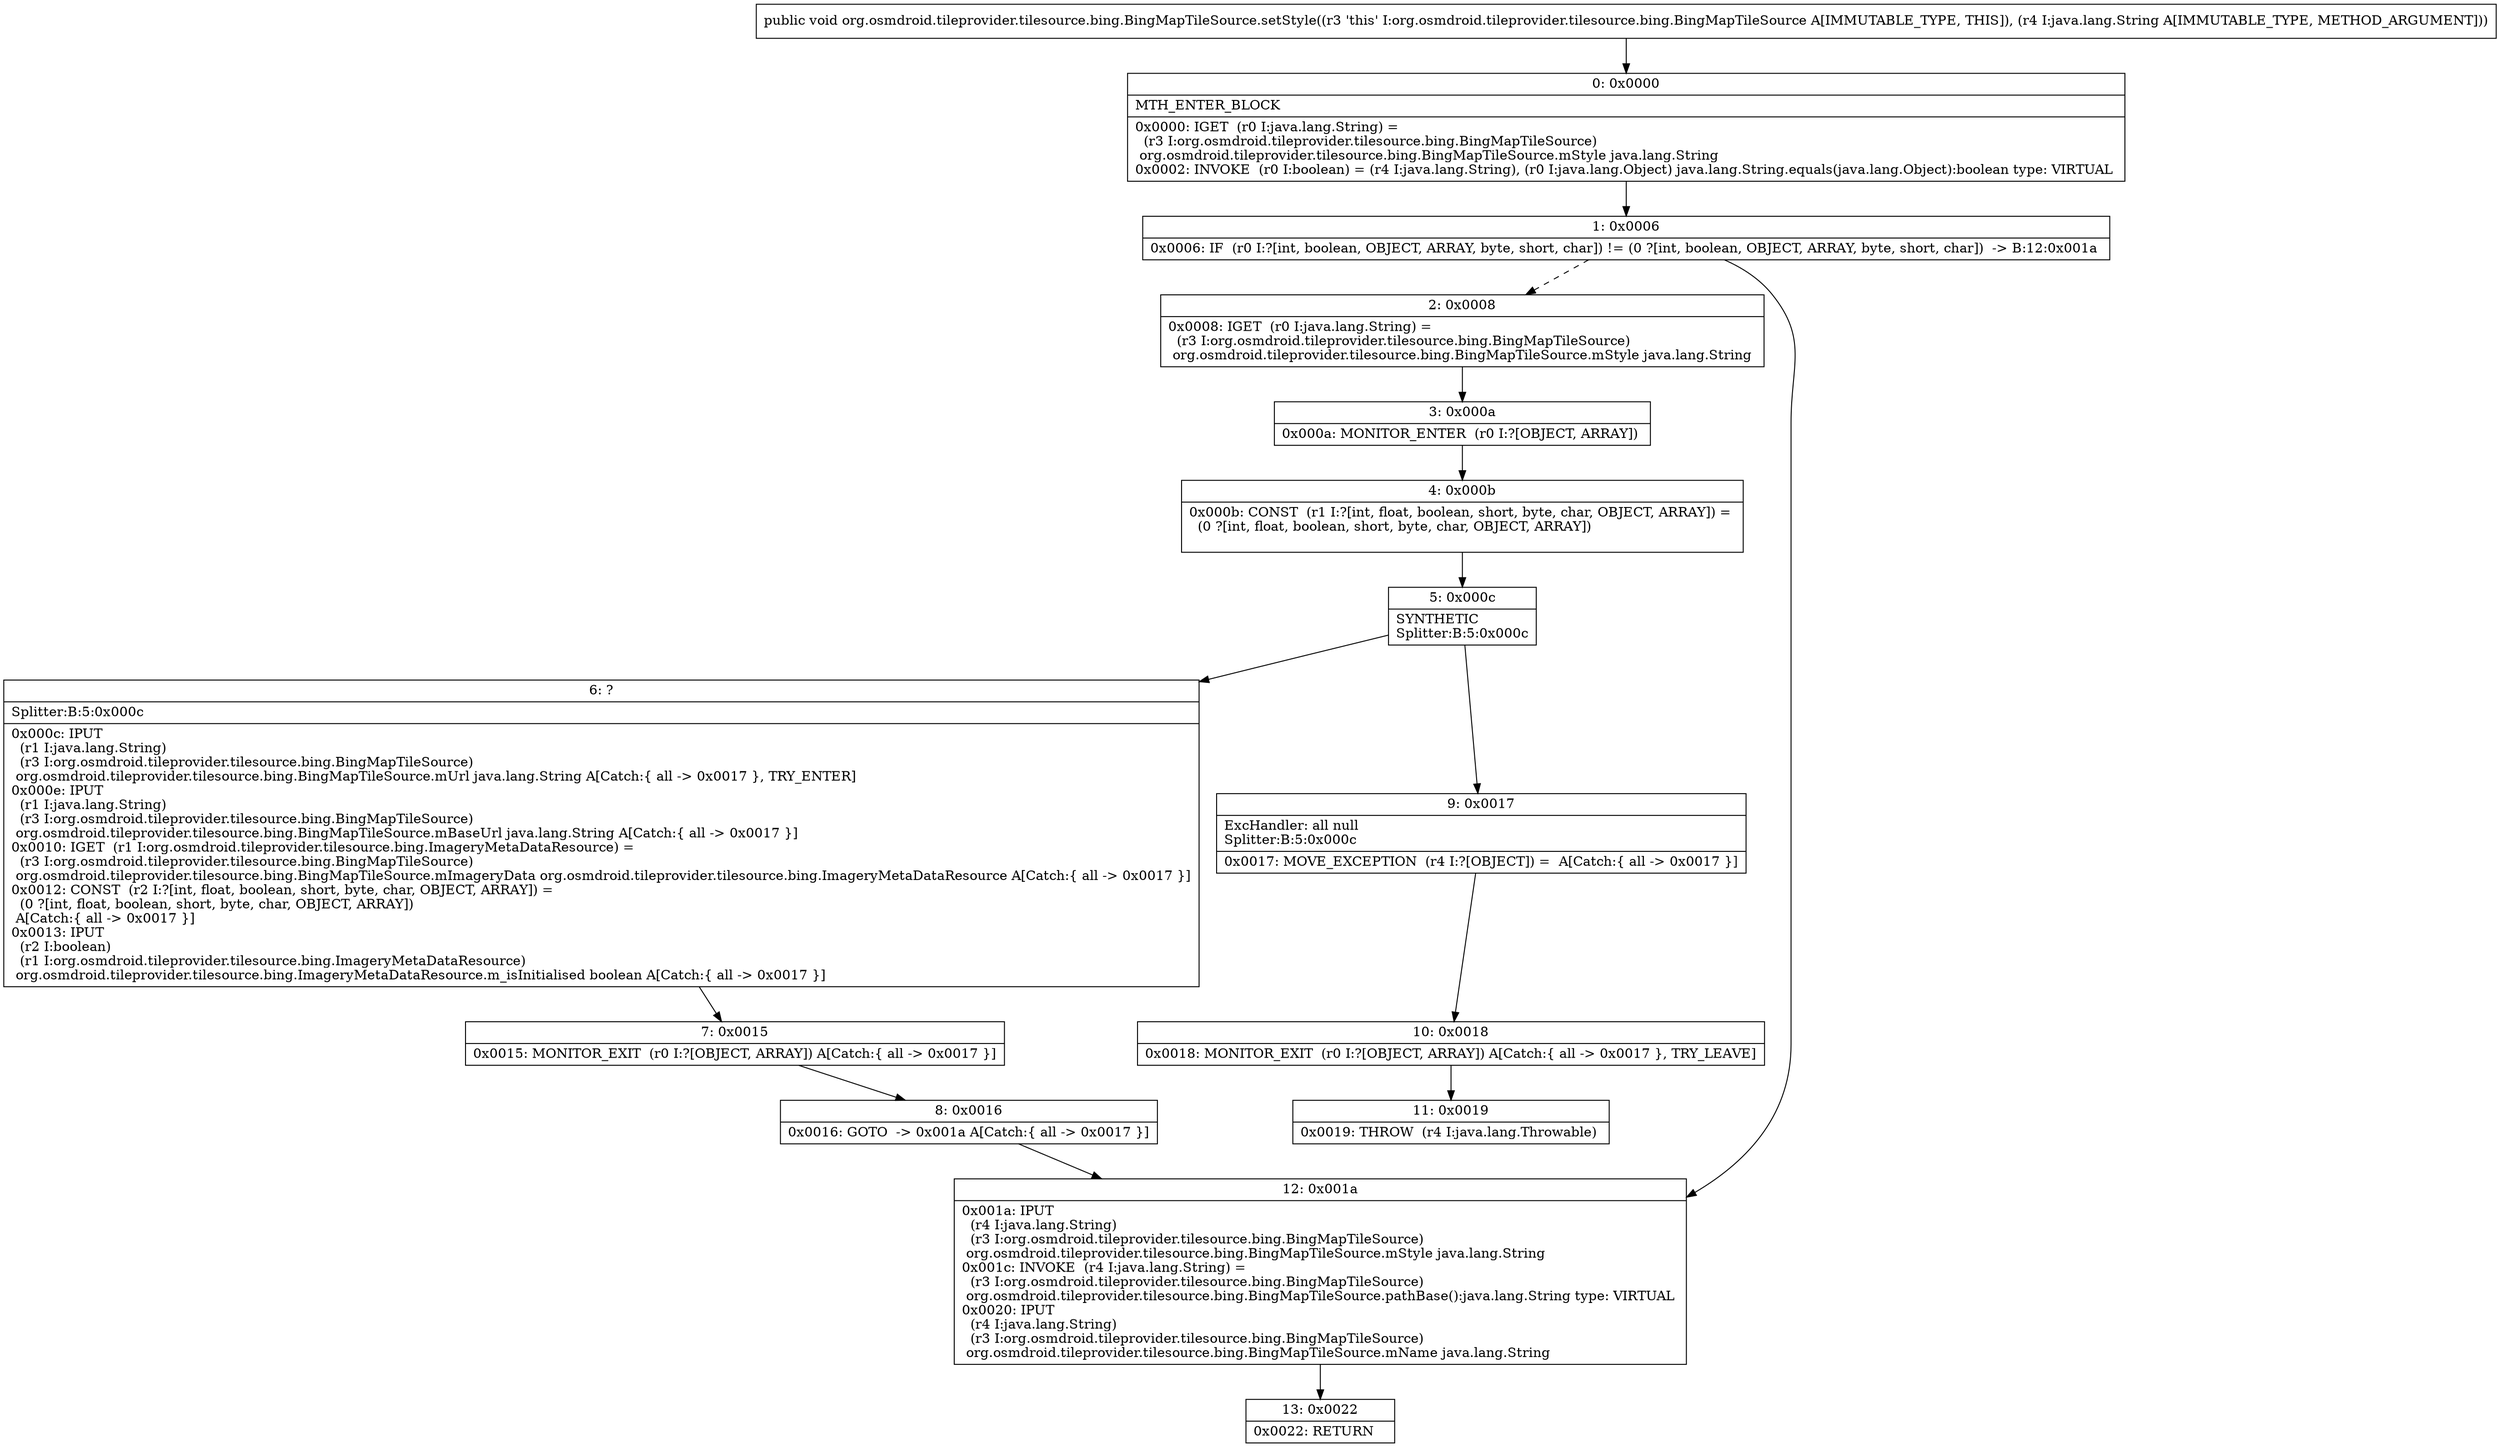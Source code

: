 digraph "CFG fororg.osmdroid.tileprovider.tilesource.bing.BingMapTileSource.setStyle(Ljava\/lang\/String;)V" {
Node_0 [shape=record,label="{0\:\ 0x0000|MTH_ENTER_BLOCK\l|0x0000: IGET  (r0 I:java.lang.String) = \l  (r3 I:org.osmdroid.tileprovider.tilesource.bing.BingMapTileSource)\l org.osmdroid.tileprovider.tilesource.bing.BingMapTileSource.mStyle java.lang.String \l0x0002: INVOKE  (r0 I:boolean) = (r4 I:java.lang.String), (r0 I:java.lang.Object) java.lang.String.equals(java.lang.Object):boolean type: VIRTUAL \l}"];
Node_1 [shape=record,label="{1\:\ 0x0006|0x0006: IF  (r0 I:?[int, boolean, OBJECT, ARRAY, byte, short, char]) != (0 ?[int, boolean, OBJECT, ARRAY, byte, short, char])  \-\> B:12:0x001a \l}"];
Node_2 [shape=record,label="{2\:\ 0x0008|0x0008: IGET  (r0 I:java.lang.String) = \l  (r3 I:org.osmdroid.tileprovider.tilesource.bing.BingMapTileSource)\l org.osmdroid.tileprovider.tilesource.bing.BingMapTileSource.mStyle java.lang.String \l}"];
Node_3 [shape=record,label="{3\:\ 0x000a|0x000a: MONITOR_ENTER  (r0 I:?[OBJECT, ARRAY]) \l}"];
Node_4 [shape=record,label="{4\:\ 0x000b|0x000b: CONST  (r1 I:?[int, float, boolean, short, byte, char, OBJECT, ARRAY]) = \l  (0 ?[int, float, boolean, short, byte, char, OBJECT, ARRAY])\l \l}"];
Node_5 [shape=record,label="{5\:\ 0x000c|SYNTHETIC\lSplitter:B:5:0x000c\l}"];
Node_6 [shape=record,label="{6\:\ ?|Splitter:B:5:0x000c\l|0x000c: IPUT  \l  (r1 I:java.lang.String)\l  (r3 I:org.osmdroid.tileprovider.tilesource.bing.BingMapTileSource)\l org.osmdroid.tileprovider.tilesource.bing.BingMapTileSource.mUrl java.lang.String A[Catch:\{ all \-\> 0x0017 \}, TRY_ENTER]\l0x000e: IPUT  \l  (r1 I:java.lang.String)\l  (r3 I:org.osmdroid.tileprovider.tilesource.bing.BingMapTileSource)\l org.osmdroid.tileprovider.tilesource.bing.BingMapTileSource.mBaseUrl java.lang.String A[Catch:\{ all \-\> 0x0017 \}]\l0x0010: IGET  (r1 I:org.osmdroid.tileprovider.tilesource.bing.ImageryMetaDataResource) = \l  (r3 I:org.osmdroid.tileprovider.tilesource.bing.BingMapTileSource)\l org.osmdroid.tileprovider.tilesource.bing.BingMapTileSource.mImageryData org.osmdroid.tileprovider.tilesource.bing.ImageryMetaDataResource A[Catch:\{ all \-\> 0x0017 \}]\l0x0012: CONST  (r2 I:?[int, float, boolean, short, byte, char, OBJECT, ARRAY]) = \l  (0 ?[int, float, boolean, short, byte, char, OBJECT, ARRAY])\l A[Catch:\{ all \-\> 0x0017 \}]\l0x0013: IPUT  \l  (r2 I:boolean)\l  (r1 I:org.osmdroid.tileprovider.tilesource.bing.ImageryMetaDataResource)\l org.osmdroid.tileprovider.tilesource.bing.ImageryMetaDataResource.m_isInitialised boolean A[Catch:\{ all \-\> 0x0017 \}]\l}"];
Node_7 [shape=record,label="{7\:\ 0x0015|0x0015: MONITOR_EXIT  (r0 I:?[OBJECT, ARRAY]) A[Catch:\{ all \-\> 0x0017 \}]\l}"];
Node_8 [shape=record,label="{8\:\ 0x0016|0x0016: GOTO  \-\> 0x001a A[Catch:\{ all \-\> 0x0017 \}]\l}"];
Node_9 [shape=record,label="{9\:\ 0x0017|ExcHandler: all null\lSplitter:B:5:0x000c\l|0x0017: MOVE_EXCEPTION  (r4 I:?[OBJECT]) =  A[Catch:\{ all \-\> 0x0017 \}]\l}"];
Node_10 [shape=record,label="{10\:\ 0x0018|0x0018: MONITOR_EXIT  (r0 I:?[OBJECT, ARRAY]) A[Catch:\{ all \-\> 0x0017 \}, TRY_LEAVE]\l}"];
Node_11 [shape=record,label="{11\:\ 0x0019|0x0019: THROW  (r4 I:java.lang.Throwable) \l}"];
Node_12 [shape=record,label="{12\:\ 0x001a|0x001a: IPUT  \l  (r4 I:java.lang.String)\l  (r3 I:org.osmdroid.tileprovider.tilesource.bing.BingMapTileSource)\l org.osmdroid.tileprovider.tilesource.bing.BingMapTileSource.mStyle java.lang.String \l0x001c: INVOKE  (r4 I:java.lang.String) = \l  (r3 I:org.osmdroid.tileprovider.tilesource.bing.BingMapTileSource)\l org.osmdroid.tileprovider.tilesource.bing.BingMapTileSource.pathBase():java.lang.String type: VIRTUAL \l0x0020: IPUT  \l  (r4 I:java.lang.String)\l  (r3 I:org.osmdroid.tileprovider.tilesource.bing.BingMapTileSource)\l org.osmdroid.tileprovider.tilesource.bing.BingMapTileSource.mName java.lang.String \l}"];
Node_13 [shape=record,label="{13\:\ 0x0022|0x0022: RETURN   \l}"];
MethodNode[shape=record,label="{public void org.osmdroid.tileprovider.tilesource.bing.BingMapTileSource.setStyle((r3 'this' I:org.osmdroid.tileprovider.tilesource.bing.BingMapTileSource A[IMMUTABLE_TYPE, THIS]), (r4 I:java.lang.String A[IMMUTABLE_TYPE, METHOD_ARGUMENT])) }"];
MethodNode -> Node_0;
Node_0 -> Node_1;
Node_1 -> Node_2[style=dashed];
Node_1 -> Node_12;
Node_2 -> Node_3;
Node_3 -> Node_4;
Node_4 -> Node_5;
Node_5 -> Node_6;
Node_5 -> Node_9;
Node_6 -> Node_7;
Node_7 -> Node_8;
Node_8 -> Node_12;
Node_9 -> Node_10;
Node_10 -> Node_11;
Node_12 -> Node_13;
}

